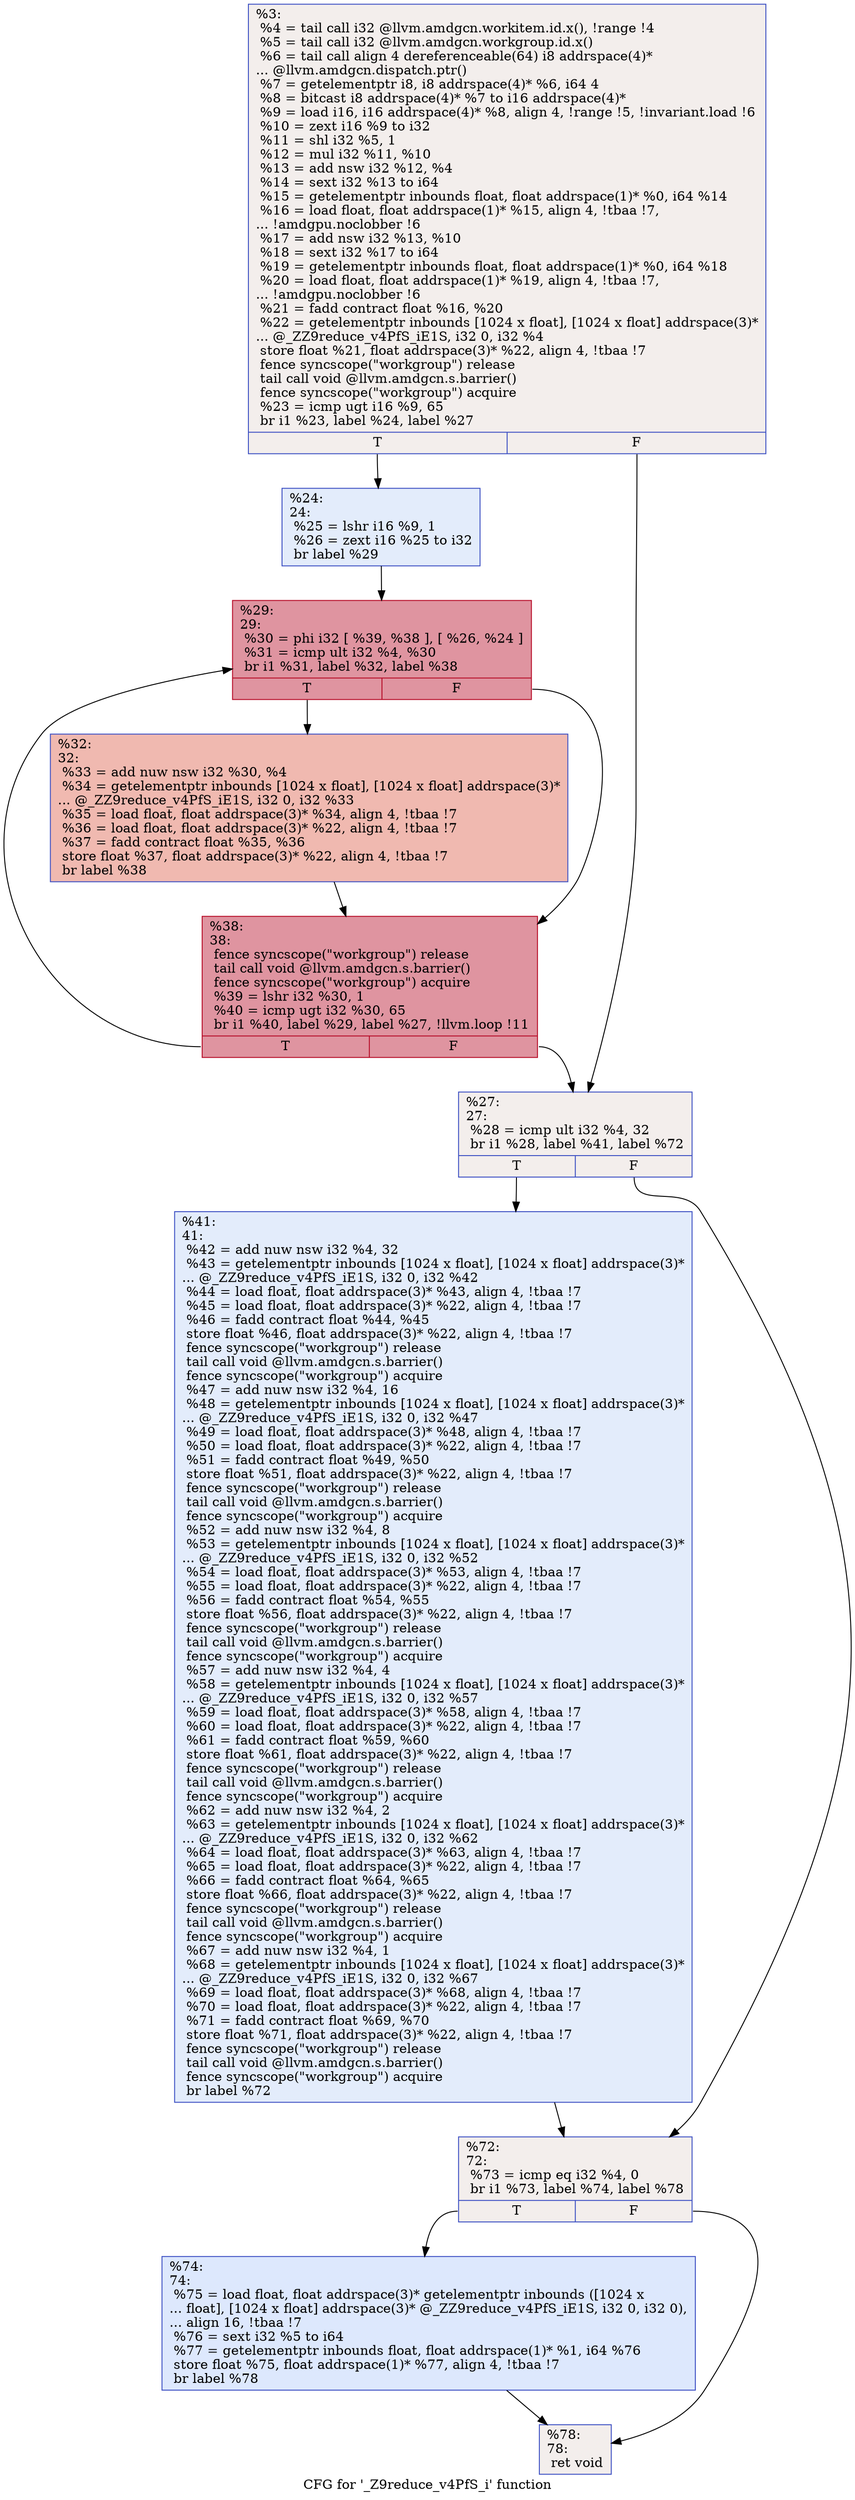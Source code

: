 digraph "CFG for '_Z9reduce_v4PfS_i' function" {
	label="CFG for '_Z9reduce_v4PfS_i' function";

	Node0x45d2000 [shape=record,color="#3d50c3ff", style=filled, fillcolor="#e3d9d370",label="{%3:\l  %4 = tail call i32 @llvm.amdgcn.workitem.id.x(), !range !4\l  %5 = tail call i32 @llvm.amdgcn.workgroup.id.x()\l  %6 = tail call align 4 dereferenceable(64) i8 addrspace(4)*\l... @llvm.amdgcn.dispatch.ptr()\l  %7 = getelementptr i8, i8 addrspace(4)* %6, i64 4\l  %8 = bitcast i8 addrspace(4)* %7 to i16 addrspace(4)*\l  %9 = load i16, i16 addrspace(4)* %8, align 4, !range !5, !invariant.load !6\l  %10 = zext i16 %9 to i32\l  %11 = shl i32 %5, 1\l  %12 = mul i32 %11, %10\l  %13 = add nsw i32 %12, %4\l  %14 = sext i32 %13 to i64\l  %15 = getelementptr inbounds float, float addrspace(1)* %0, i64 %14\l  %16 = load float, float addrspace(1)* %15, align 4, !tbaa !7,\l... !amdgpu.noclobber !6\l  %17 = add nsw i32 %13, %10\l  %18 = sext i32 %17 to i64\l  %19 = getelementptr inbounds float, float addrspace(1)* %0, i64 %18\l  %20 = load float, float addrspace(1)* %19, align 4, !tbaa !7,\l... !amdgpu.noclobber !6\l  %21 = fadd contract float %16, %20\l  %22 = getelementptr inbounds [1024 x float], [1024 x float] addrspace(3)*\l... @_ZZ9reduce_v4PfS_iE1S, i32 0, i32 %4\l  store float %21, float addrspace(3)* %22, align 4, !tbaa !7\l  fence syncscope(\"workgroup\") release\l  tail call void @llvm.amdgcn.s.barrier()\l  fence syncscope(\"workgroup\") acquire\l  %23 = icmp ugt i16 %9, 65\l  br i1 %23, label %24, label %27\l|{<s0>T|<s1>F}}"];
	Node0x45d2000:s0 -> Node0x45d56e0;
	Node0x45d2000:s1 -> Node0x45d5770;
	Node0x45d56e0 [shape=record,color="#3d50c3ff", style=filled, fillcolor="#bfd3f670",label="{%24:\l24:                                               \l  %25 = lshr i16 %9, 1\l  %26 = zext i16 %25 to i32\l  br label %29\l}"];
	Node0x45d56e0 -> Node0x45d59e0;
	Node0x45d5770 [shape=record,color="#3d50c3ff", style=filled, fillcolor="#e3d9d370",label="{%27:\l27:                                               \l  %28 = icmp ult i32 %4, 32\l  br i1 %28, label %41, label %72\l|{<s0>T|<s1>F}}"];
	Node0x45d5770:s0 -> Node0x45d5b60;
	Node0x45d5770:s1 -> Node0x45d5bb0;
	Node0x45d59e0 [shape=record,color="#b70d28ff", style=filled, fillcolor="#b70d2870",label="{%29:\l29:                                               \l  %30 = phi i32 [ %39, %38 ], [ %26, %24 ]\l  %31 = icmp ult i32 %4, %30\l  br i1 %31, label %32, label %38\l|{<s0>T|<s1>F}}"];
	Node0x45d59e0:s0 -> Node0x45d5ef0;
	Node0x45d59e0:s1 -> Node0x45d5d20;
	Node0x45d5ef0 [shape=record,color="#3d50c3ff", style=filled, fillcolor="#de614d70",label="{%32:\l32:                                               \l  %33 = add nuw nsw i32 %30, %4\l  %34 = getelementptr inbounds [1024 x float], [1024 x float] addrspace(3)*\l... @_ZZ9reduce_v4PfS_iE1S, i32 0, i32 %33\l  %35 = load float, float addrspace(3)* %34, align 4, !tbaa !7\l  %36 = load float, float addrspace(3)* %22, align 4, !tbaa !7\l  %37 = fadd contract float %35, %36\l  store float %37, float addrspace(3)* %22, align 4, !tbaa !7\l  br label %38\l}"];
	Node0x45d5ef0 -> Node0x45d5d20;
	Node0x45d5d20 [shape=record,color="#b70d28ff", style=filled, fillcolor="#b70d2870",label="{%38:\l38:                                               \l  fence syncscope(\"workgroup\") release\l  tail call void @llvm.amdgcn.s.barrier()\l  fence syncscope(\"workgroup\") acquire\l  %39 = lshr i32 %30, 1\l  %40 = icmp ugt i32 %30, 65\l  br i1 %40, label %29, label %27, !llvm.loop !11\l|{<s0>T|<s1>F}}"];
	Node0x45d5d20:s0 -> Node0x45d59e0;
	Node0x45d5d20:s1 -> Node0x45d5770;
	Node0x45d5b60 [shape=record,color="#3d50c3ff", style=filled, fillcolor="#bfd3f670",label="{%41:\l41:                                               \l  %42 = add nuw nsw i32 %4, 32\l  %43 = getelementptr inbounds [1024 x float], [1024 x float] addrspace(3)*\l... @_ZZ9reduce_v4PfS_iE1S, i32 0, i32 %42\l  %44 = load float, float addrspace(3)* %43, align 4, !tbaa !7\l  %45 = load float, float addrspace(3)* %22, align 4, !tbaa !7\l  %46 = fadd contract float %44, %45\l  store float %46, float addrspace(3)* %22, align 4, !tbaa !7\l  fence syncscope(\"workgroup\") release\l  tail call void @llvm.amdgcn.s.barrier()\l  fence syncscope(\"workgroup\") acquire\l  %47 = add nuw nsw i32 %4, 16\l  %48 = getelementptr inbounds [1024 x float], [1024 x float] addrspace(3)*\l... @_ZZ9reduce_v4PfS_iE1S, i32 0, i32 %47\l  %49 = load float, float addrspace(3)* %48, align 4, !tbaa !7\l  %50 = load float, float addrspace(3)* %22, align 4, !tbaa !7\l  %51 = fadd contract float %49, %50\l  store float %51, float addrspace(3)* %22, align 4, !tbaa !7\l  fence syncscope(\"workgroup\") release\l  tail call void @llvm.amdgcn.s.barrier()\l  fence syncscope(\"workgroup\") acquire\l  %52 = add nuw nsw i32 %4, 8\l  %53 = getelementptr inbounds [1024 x float], [1024 x float] addrspace(3)*\l... @_ZZ9reduce_v4PfS_iE1S, i32 0, i32 %52\l  %54 = load float, float addrspace(3)* %53, align 4, !tbaa !7\l  %55 = load float, float addrspace(3)* %22, align 4, !tbaa !7\l  %56 = fadd contract float %54, %55\l  store float %56, float addrspace(3)* %22, align 4, !tbaa !7\l  fence syncscope(\"workgroup\") release\l  tail call void @llvm.amdgcn.s.barrier()\l  fence syncscope(\"workgroup\") acquire\l  %57 = add nuw nsw i32 %4, 4\l  %58 = getelementptr inbounds [1024 x float], [1024 x float] addrspace(3)*\l... @_ZZ9reduce_v4PfS_iE1S, i32 0, i32 %57\l  %59 = load float, float addrspace(3)* %58, align 4, !tbaa !7\l  %60 = load float, float addrspace(3)* %22, align 4, !tbaa !7\l  %61 = fadd contract float %59, %60\l  store float %61, float addrspace(3)* %22, align 4, !tbaa !7\l  fence syncscope(\"workgroup\") release\l  tail call void @llvm.amdgcn.s.barrier()\l  fence syncscope(\"workgroup\") acquire\l  %62 = add nuw nsw i32 %4, 2\l  %63 = getelementptr inbounds [1024 x float], [1024 x float] addrspace(3)*\l... @_ZZ9reduce_v4PfS_iE1S, i32 0, i32 %62\l  %64 = load float, float addrspace(3)* %63, align 4, !tbaa !7\l  %65 = load float, float addrspace(3)* %22, align 4, !tbaa !7\l  %66 = fadd contract float %64, %65\l  store float %66, float addrspace(3)* %22, align 4, !tbaa !7\l  fence syncscope(\"workgroup\") release\l  tail call void @llvm.amdgcn.s.barrier()\l  fence syncscope(\"workgroup\") acquire\l  %67 = add nuw nsw i32 %4, 1\l  %68 = getelementptr inbounds [1024 x float], [1024 x float] addrspace(3)*\l... @_ZZ9reduce_v4PfS_iE1S, i32 0, i32 %67\l  %69 = load float, float addrspace(3)* %68, align 4, !tbaa !7\l  %70 = load float, float addrspace(3)* %22, align 4, !tbaa !7\l  %71 = fadd contract float %69, %70\l  store float %71, float addrspace(3)* %22, align 4, !tbaa !7\l  fence syncscope(\"workgroup\") release\l  tail call void @llvm.amdgcn.s.barrier()\l  fence syncscope(\"workgroup\") acquire\l  br label %72\l}"];
	Node0x45d5b60 -> Node0x45d5bb0;
	Node0x45d5bb0 [shape=record,color="#3d50c3ff", style=filled, fillcolor="#e3d9d370",label="{%72:\l72:                                               \l  %73 = icmp eq i32 %4, 0\l  br i1 %73, label %74, label %78\l|{<s0>T|<s1>F}}"];
	Node0x45d5bb0:s0 -> Node0x45d8970;
	Node0x45d5bb0:s1 -> Node0x45d89c0;
	Node0x45d8970 [shape=record,color="#3d50c3ff", style=filled, fillcolor="#b2ccfb70",label="{%74:\l74:                                               \l  %75 = load float, float addrspace(3)* getelementptr inbounds ([1024 x\l... float], [1024 x float] addrspace(3)* @_ZZ9reduce_v4PfS_iE1S, i32 0, i32 0),\l... align 16, !tbaa !7\l  %76 = sext i32 %5 to i64\l  %77 = getelementptr inbounds float, float addrspace(1)* %1, i64 %76\l  store float %75, float addrspace(1)* %77, align 4, !tbaa !7\l  br label %78\l}"];
	Node0x45d8970 -> Node0x45d89c0;
	Node0x45d89c0 [shape=record,color="#3d50c3ff", style=filled, fillcolor="#e3d9d370",label="{%78:\l78:                                               \l  ret void\l}"];
}
